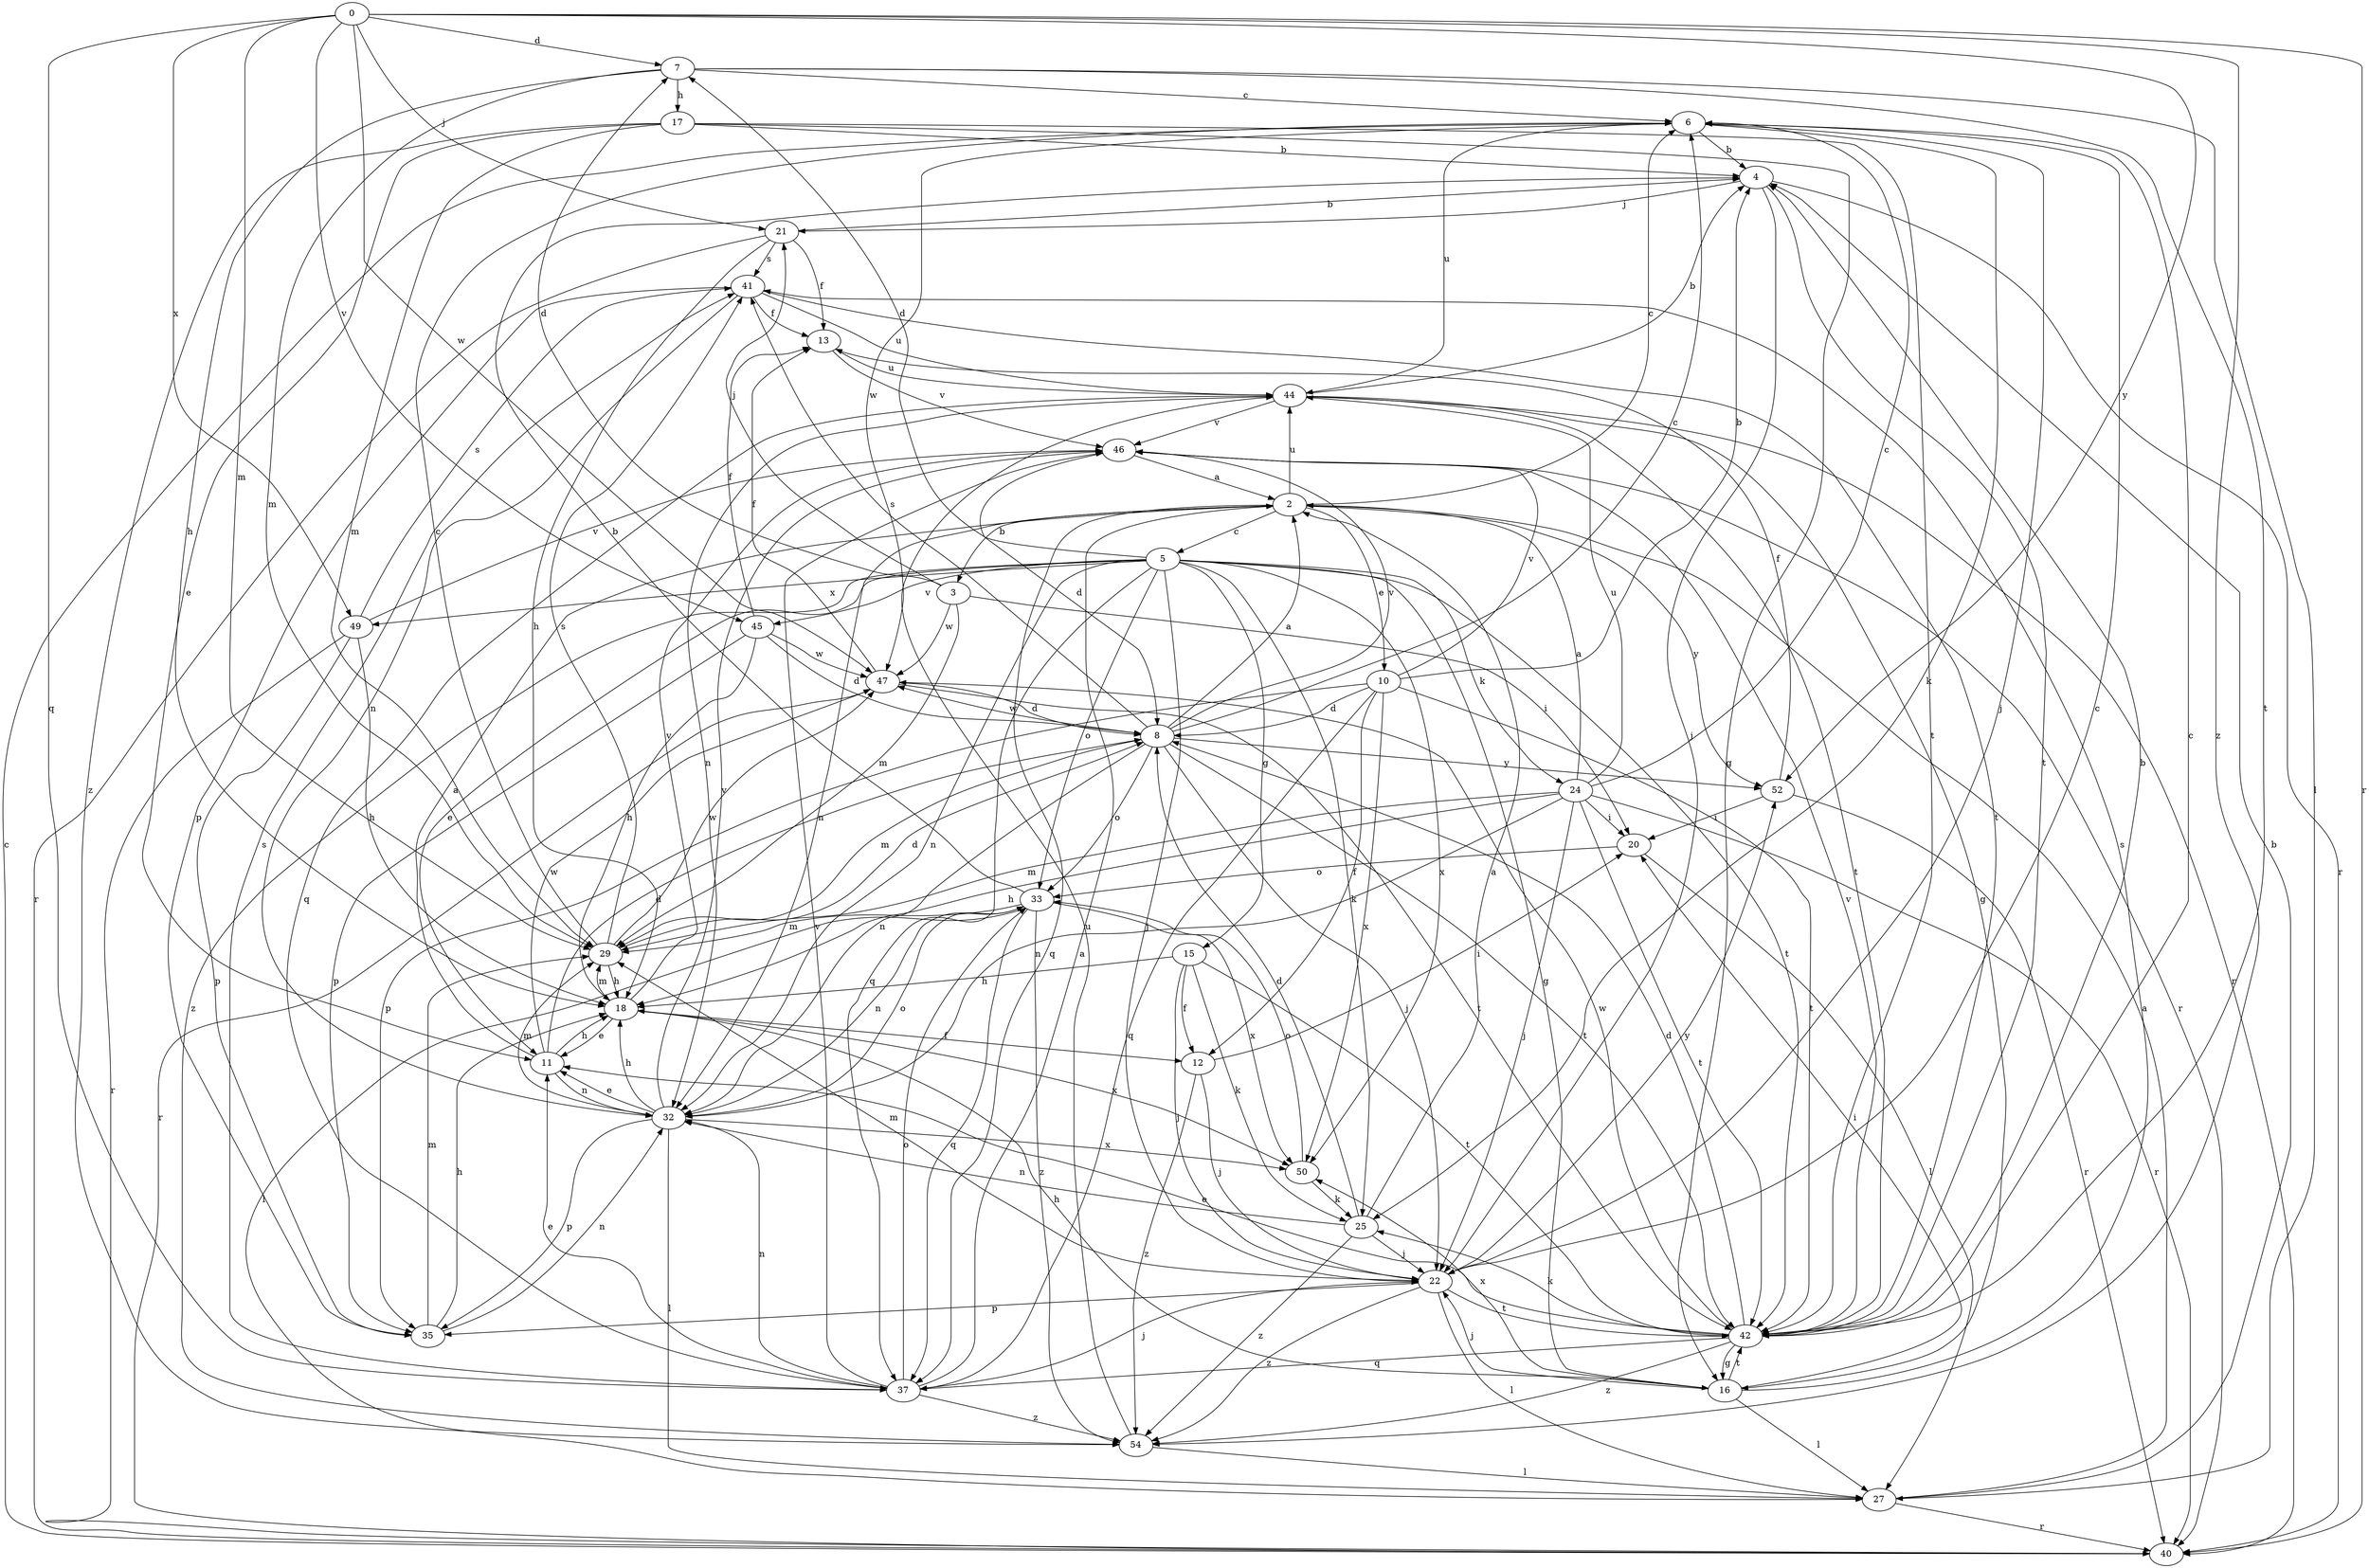 strict digraph  {
0;
2;
3;
4;
5;
6;
7;
8;
10;
11;
12;
13;
15;
16;
17;
18;
20;
21;
22;
24;
25;
27;
29;
32;
33;
35;
37;
40;
41;
42;
44;
45;
46;
47;
49;
50;
52;
54;
0 -> 7  [label=d];
0 -> 21  [label=j];
0 -> 29  [label=m];
0 -> 37  [label=q];
0 -> 40  [label=r];
0 -> 45  [label=v];
0 -> 47  [label=w];
0 -> 49  [label=x];
0 -> 52  [label=y];
0 -> 54  [label=z];
2 -> 3  [label=b];
2 -> 5  [label=c];
2 -> 6  [label=c];
2 -> 10  [label=e];
2 -> 32  [label=n];
2 -> 37  [label=q];
2 -> 44  [label=u];
2 -> 52  [label=y];
3 -> 7  [label=d];
3 -> 20  [label=i];
3 -> 21  [label=j];
3 -> 29  [label=m];
3 -> 47  [label=w];
4 -> 21  [label=j];
4 -> 22  [label=j];
4 -> 40  [label=r];
4 -> 42  [label=t];
5 -> 7  [label=d];
5 -> 11  [label=e];
5 -> 15  [label=g];
5 -> 16  [label=g];
5 -> 22  [label=j];
5 -> 24  [label=k];
5 -> 25  [label=k];
5 -> 32  [label=n];
5 -> 33  [label=o];
5 -> 37  [label=q];
5 -> 42  [label=t];
5 -> 45  [label=v];
5 -> 49  [label=x];
5 -> 50  [label=x];
5 -> 54  [label=z];
6 -> 4  [label=b];
6 -> 22  [label=j];
6 -> 25  [label=k];
6 -> 44  [label=u];
6 -> 47  [label=w];
7 -> 6  [label=c];
7 -> 17  [label=h];
7 -> 18  [label=h];
7 -> 27  [label=l];
7 -> 29  [label=m];
7 -> 42  [label=t];
8 -> 2  [label=a];
8 -> 6  [label=c];
8 -> 22  [label=j];
8 -> 29  [label=m];
8 -> 32  [label=n];
8 -> 33  [label=o];
8 -> 41  [label=s];
8 -> 42  [label=t];
8 -> 46  [label=v];
8 -> 47  [label=w];
8 -> 52  [label=y];
10 -> 4  [label=b];
10 -> 8  [label=d];
10 -> 12  [label=f];
10 -> 35  [label=p];
10 -> 37  [label=q];
10 -> 42  [label=t];
10 -> 46  [label=v];
10 -> 50  [label=x];
11 -> 2  [label=a];
11 -> 8  [label=d];
11 -> 18  [label=h];
11 -> 32  [label=n];
11 -> 47  [label=w];
12 -> 20  [label=i];
12 -> 22  [label=j];
12 -> 54  [label=z];
13 -> 44  [label=u];
13 -> 46  [label=v];
15 -> 12  [label=f];
15 -> 18  [label=h];
15 -> 22  [label=j];
15 -> 25  [label=k];
15 -> 42  [label=t];
16 -> 18  [label=h];
16 -> 20  [label=i];
16 -> 22  [label=j];
16 -> 27  [label=l];
16 -> 41  [label=s];
16 -> 42  [label=t];
16 -> 50  [label=x];
17 -> 4  [label=b];
17 -> 11  [label=e];
17 -> 16  [label=g];
17 -> 29  [label=m];
17 -> 42  [label=t];
17 -> 54  [label=z];
18 -> 11  [label=e];
18 -> 12  [label=f];
18 -> 29  [label=m];
18 -> 46  [label=v];
18 -> 50  [label=x];
20 -> 27  [label=l];
20 -> 33  [label=o];
21 -> 4  [label=b];
21 -> 13  [label=f];
21 -> 18  [label=h];
21 -> 40  [label=r];
21 -> 41  [label=s];
22 -> 6  [label=c];
22 -> 27  [label=l];
22 -> 29  [label=m];
22 -> 35  [label=p];
22 -> 42  [label=t];
22 -> 52  [label=y];
22 -> 54  [label=z];
24 -> 2  [label=a];
24 -> 6  [label=c];
24 -> 18  [label=h];
24 -> 20  [label=i];
24 -> 22  [label=j];
24 -> 29  [label=m];
24 -> 32  [label=n];
24 -> 40  [label=r];
24 -> 42  [label=t];
24 -> 44  [label=u];
25 -> 2  [label=a];
25 -> 8  [label=d];
25 -> 22  [label=j];
25 -> 32  [label=n];
25 -> 54  [label=z];
27 -> 2  [label=a];
27 -> 4  [label=b];
27 -> 40  [label=r];
29 -> 6  [label=c];
29 -> 8  [label=d];
29 -> 18  [label=h];
29 -> 41  [label=s];
29 -> 47  [label=w];
32 -> 11  [label=e];
32 -> 18  [label=h];
32 -> 27  [label=l];
32 -> 29  [label=m];
32 -> 33  [label=o];
32 -> 35  [label=p];
32 -> 46  [label=v];
32 -> 50  [label=x];
33 -> 4  [label=b];
33 -> 27  [label=l];
33 -> 29  [label=m];
33 -> 32  [label=n];
33 -> 37  [label=q];
33 -> 50  [label=x];
33 -> 54  [label=z];
35 -> 18  [label=h];
35 -> 29  [label=m];
35 -> 32  [label=n];
37 -> 2  [label=a];
37 -> 11  [label=e];
37 -> 22  [label=j];
37 -> 32  [label=n];
37 -> 33  [label=o];
37 -> 41  [label=s];
37 -> 46  [label=v];
37 -> 54  [label=z];
40 -> 6  [label=c];
41 -> 13  [label=f];
41 -> 32  [label=n];
41 -> 35  [label=p];
41 -> 42  [label=t];
41 -> 44  [label=u];
42 -> 4  [label=b];
42 -> 6  [label=c];
42 -> 8  [label=d];
42 -> 11  [label=e];
42 -> 16  [label=g];
42 -> 25  [label=k];
42 -> 37  [label=q];
42 -> 46  [label=v];
42 -> 47  [label=w];
42 -> 54  [label=z];
44 -> 4  [label=b];
44 -> 16  [label=g];
44 -> 32  [label=n];
44 -> 37  [label=q];
44 -> 40  [label=r];
44 -> 42  [label=t];
44 -> 46  [label=v];
45 -> 8  [label=d];
45 -> 13  [label=f];
45 -> 18  [label=h];
45 -> 35  [label=p];
45 -> 47  [label=w];
46 -> 2  [label=a];
46 -> 8  [label=d];
46 -> 40  [label=r];
47 -> 8  [label=d];
47 -> 13  [label=f];
47 -> 40  [label=r];
47 -> 42  [label=t];
49 -> 18  [label=h];
49 -> 35  [label=p];
49 -> 40  [label=r];
49 -> 41  [label=s];
49 -> 46  [label=v];
50 -> 25  [label=k];
50 -> 33  [label=o];
52 -> 13  [label=f];
52 -> 20  [label=i];
52 -> 40  [label=r];
54 -> 27  [label=l];
54 -> 44  [label=u];
}
